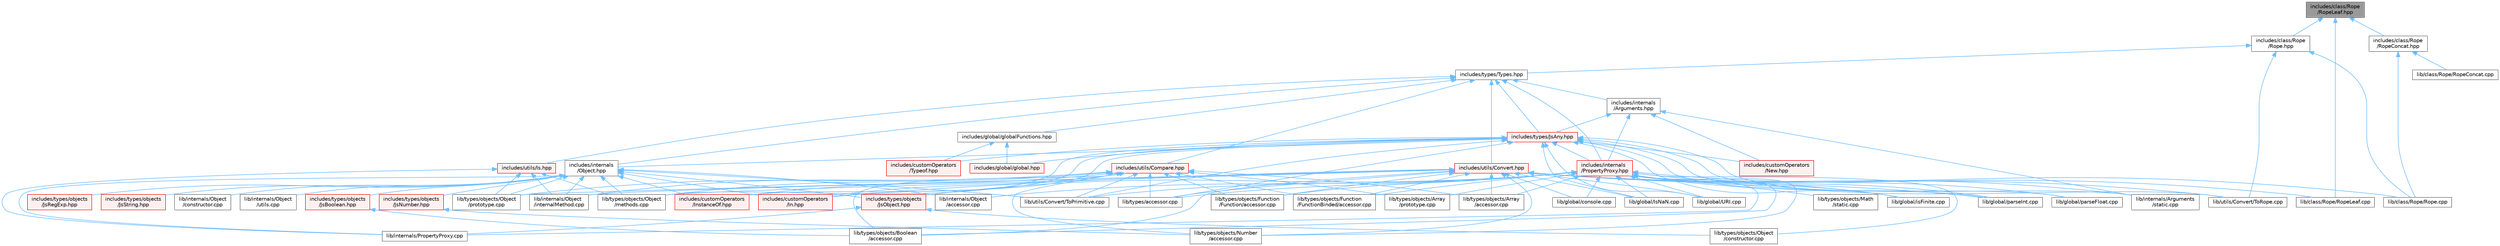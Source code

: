 digraph "includes/class/Rope/RopeLeaf.hpp"
{
 // LATEX_PDF_SIZE
  bgcolor="transparent";
  edge [fontname=Helvetica,fontsize=10,labelfontname=Helvetica,labelfontsize=10];
  node [fontname=Helvetica,fontsize=10,shape=box,height=0.2,width=0.4];
  Node1 [id="Node000001",label="includes/class/Rope\l/RopeLeaf.hpp",height=0.2,width=0.4,color="gray40", fillcolor="grey60", style="filled", fontcolor="black",tooltip=" "];
  Node1 -> Node2 [id="edge1_Node000001_Node000002",dir="back",color="steelblue1",style="solid",tooltip=" "];
  Node2 [id="Node000002",label="includes/class/Rope\l/Rope.hpp",height=0.2,width=0.4,color="grey40", fillcolor="white", style="filled",URL="$Rope_8hpp.html",tooltip=" "];
  Node2 -> Node3 [id="edge2_Node000002_Node000003",dir="back",color="steelblue1",style="solid",tooltip=" "];
  Node3 [id="Node000003",label="includes/types/Types.hpp",height=0.2,width=0.4,color="grey40", fillcolor="white", style="filled",URL="$Types_8hpp.html",tooltip=" "];
  Node3 -> Node4 [id="edge3_Node000003_Node000004",dir="back",color="steelblue1",style="solid",tooltip=" "];
  Node4 [id="Node000004",label="includes/global/globalFunctions.hpp",height=0.2,width=0.4,color="grey40", fillcolor="white", style="filled",URL="$globalFunctions_8hpp.html",tooltip=" "];
  Node4 -> Node5 [id="edge4_Node000004_Node000005",dir="back",color="steelblue1",style="solid",tooltip=" "];
  Node5 [id="Node000005",label="includes/customOperators\l/Typeof.hpp",height=0.2,width=0.4,color="red", fillcolor="#FFF0F0", style="filled",URL="$Typeof_8hpp.html",tooltip=" "];
  Node4 -> Node7 [id="edge5_Node000004_Node000007",dir="back",color="steelblue1",style="solid",tooltip=" "];
  Node7 [id="Node000007",label="includes/global/global.hpp",height=0.2,width=0.4,color="red", fillcolor="#FFF0F0", style="filled",URL="$global_8hpp.html",tooltip=" "];
  Node3 -> Node10 [id="edge6_Node000003_Node000010",dir="back",color="steelblue1",style="solid",tooltip=" "];
  Node10 [id="Node000010",label="includes/internals\l/Arguments.hpp",height=0.2,width=0.4,color="grey40", fillcolor="white", style="filled",URL="$Arguments_8hpp.html",tooltip=" "];
  Node10 -> Node11 [id="edge7_Node000010_Node000011",dir="back",color="steelblue1",style="solid",tooltip=" "];
  Node11 [id="Node000011",label="includes/customOperators\l/New.hpp",height=0.2,width=0.4,color="red", fillcolor="#FFF0F0", style="filled",URL="$New_8hpp.html",tooltip=" "];
  Node10 -> Node12 [id="edge8_Node000010_Node000012",dir="back",color="steelblue1",style="solid",tooltip=" "];
  Node12 [id="Node000012",label="includes/internals\l/PropertyProxy.hpp",height=0.2,width=0.4,color="red", fillcolor="#FFF0F0", style="filled",URL="$PropertyProxy_8hpp.html",tooltip=" "];
  Node12 -> Node13 [id="edge9_Node000012_Node000013",dir="back",color="steelblue1",style="solid",tooltip=" "];
  Node13 [id="Node000013",label="includes/types/objects\l/JsObject.hpp",height=0.2,width=0.4,color="red", fillcolor="#FFF0F0", style="filled",URL="$JsObject_8hpp.html",tooltip=" "];
  Node13 -> Node45 [id="edge10_Node000013_Node000045",dir="back",color="steelblue1",style="solid",tooltip=" "];
  Node45 [id="Node000045",label="lib/internals/PropertyProxy.cpp",height=0.2,width=0.4,color="grey40", fillcolor="white", style="filled",URL="$PropertyProxy_8cpp.html",tooltip=" "];
  Node13 -> Node31 [id="edge11_Node000013_Node000031",dir="back",color="steelblue1",style="solid",tooltip=" "];
  Node31 [id="Node000031",label="lib/types/objects/Object\l/constructor.cpp",height=0.2,width=0.4,color="grey40", fillcolor="white", style="filled",URL="$types_2objects_2Object_2constructor_8cpp.html",tooltip=" "];
  Node12 -> Node53 [id="edge12_Node000012_Node000053",dir="back",color="steelblue1",style="solid",tooltip=" "];
  Node53 [id="Node000053",label="lib/global/IsNaN.cpp",height=0.2,width=0.4,color="grey40", fillcolor="white", style="filled",URL="$IsNaN_8cpp.html",tooltip=" "];
  Node12 -> Node54 [id="edge13_Node000012_Node000054",dir="back",color="steelblue1",style="solid",tooltip=" "];
  Node54 [id="Node000054",label="lib/global/URI.cpp",height=0.2,width=0.4,color="grey40", fillcolor="white", style="filled",URL="$URI_8cpp.html",tooltip=" "];
  Node12 -> Node55 [id="edge14_Node000012_Node000055",dir="back",color="steelblue1",style="solid",tooltip=" "];
  Node55 [id="Node000055",label="lib/global/console.cpp",height=0.2,width=0.4,color="grey40", fillcolor="white", style="filled",URL="$console_8cpp.html",tooltip=" "];
  Node12 -> Node56 [id="edge15_Node000012_Node000056",dir="back",color="steelblue1",style="solid",tooltip=" "];
  Node56 [id="Node000056",label="lib/global/isFinite.cpp",height=0.2,width=0.4,color="grey40", fillcolor="white", style="filled",URL="$isFinite_8cpp.html",tooltip=" "];
  Node12 -> Node57 [id="edge16_Node000012_Node000057",dir="back",color="steelblue1",style="solid",tooltip=" "];
  Node57 [id="Node000057",label="lib/global/parseFloat.cpp",height=0.2,width=0.4,color="grey40", fillcolor="white", style="filled",URL="$parseFloat_8cpp.html",tooltip=" "];
  Node12 -> Node58 [id="edge17_Node000012_Node000058",dir="back",color="steelblue1",style="solid",tooltip=" "];
  Node58 [id="Node000058",label="lib/global/parseInt.cpp",height=0.2,width=0.4,color="grey40", fillcolor="white", style="filled",URL="$parseInt_8cpp.html",tooltip=" "];
  Node12 -> Node59 [id="edge18_Node000012_Node000059",dir="back",color="steelblue1",style="solid",tooltip=" "];
  Node59 [id="Node000059",label="lib/internals/Object\l/accessor.cpp",height=0.2,width=0.4,color="grey40", fillcolor="white", style="filled",URL="$internals_2Object_2accessor_8cpp.html",tooltip=" "];
  Node12 -> Node45 [id="edge19_Node000012_Node000045",dir="back",color="steelblue1",style="solid",tooltip=" "];
  Node12 -> Node22 [id="edge20_Node000012_Node000022",dir="back",color="steelblue1",style="solid",tooltip=" "];
  Node22 [id="Node000022",label="lib/types/accessor.cpp",height=0.2,width=0.4,color="grey40", fillcolor="white", style="filled",URL="$types_2accessor_8cpp.html",tooltip=" "];
  Node12 -> Node40 [id="edge21_Node000012_Node000040",dir="back",color="steelblue1",style="solid",tooltip=" "];
  Node40 [id="Node000040",label="lib/types/objects/Array\l/accessor.cpp",height=0.2,width=0.4,color="grey40", fillcolor="white", style="filled",URL="$types_2objects_2Array_2accessor_8cpp.html",tooltip=" "];
  Node12 -> Node43 [id="edge22_Node000012_Node000043",dir="back",color="steelblue1",style="solid",tooltip=" "];
  Node43 [id="Node000043",label="lib/types/objects/Array\l/prototype.cpp",height=0.2,width=0.4,color="grey40", fillcolor="white", style="filled",URL="$Array_2prototype_8cpp.html",tooltip=" "];
  Node12 -> Node60 [id="edge23_Node000012_Node000060",dir="back",color="steelblue1",style="solid",tooltip=" "];
  Node60 [id="Node000060",label="lib/types/objects/Boolean\l/accessor.cpp",height=0.2,width=0.4,color="grey40", fillcolor="white", style="filled",URL="$types_2objects_2Boolean_2accessor_8cpp.html",tooltip=" "];
  Node12 -> Node26 [id="edge24_Node000012_Node000026",dir="back",color="steelblue1",style="solid",tooltip=" "];
  Node26 [id="Node000026",label="lib/types/objects/Function\l/Function/accessor.cpp",height=0.2,width=0.4,color="grey40", fillcolor="white", style="filled",URL="$types_2objects_2Function_2Function_2accessor_8cpp.html",tooltip=" "];
  Node12 -> Node18 [id="edge25_Node000012_Node000018",dir="back",color="steelblue1",style="solid",tooltip=" "];
  Node18 [id="Node000018",label="lib/types/objects/Function\l/FunctionBinded/accessor.cpp",height=0.2,width=0.4,color="grey40", fillcolor="white", style="filled",URL="$types_2objects_2Function_2FunctionBinded_2accessor_8cpp.html",tooltip=" "];
  Node12 -> Node61 [id="edge26_Node000012_Node000061",dir="back",color="steelblue1",style="solid",tooltip=" "];
  Node61 [id="Node000061",label="lib/types/objects/Math\l/static.cpp",height=0.2,width=0.4,color="grey40", fillcolor="white", style="filled",URL="$types_2objects_2Math_2static_8cpp.html",tooltip=" "];
  Node12 -> Node62 [id="edge27_Node000012_Node000062",dir="back",color="steelblue1",style="solid",tooltip=" "];
  Node62 [id="Node000062",label="lib/types/objects/Number\l/accessor.cpp",height=0.2,width=0.4,color="grey40", fillcolor="white", style="filled",URL="$types_2objects_2Number_2accessor_8cpp.html",tooltip=" "];
  Node12 -> Node31 [id="edge28_Node000012_Node000031",dir="back",color="steelblue1",style="solid",tooltip=" "];
  Node12 -> Node66 [id="edge29_Node000012_Node000066",dir="back",color="steelblue1",style="solid",tooltip=" "];
  Node66 [id="Node000066",label="lib/utils/Convert/ToPrimitive.cpp",height=0.2,width=0.4,color="grey40", fillcolor="white", style="filled",URL="$ToPrimitive_8cpp.html",tooltip=" "];
  Node10 -> Node67 [id="edge30_Node000010_Node000067",dir="back",color="steelblue1",style="solid",tooltip=" "];
  Node67 [id="Node000067",label="includes/types/JsAny.hpp",height=0.2,width=0.4,color="red", fillcolor="#FFF0F0", style="filled",URL="$JsAny_8hpp.html",tooltip=" "];
  Node67 -> Node71 [id="edge31_Node000067_Node000071",dir="back",color="steelblue1",style="solid",tooltip=" "];
  Node71 [id="Node000071",label="includes/customOperators\l/In.hpp",height=0.2,width=0.4,color="red", fillcolor="#FFF0F0", style="filled",URL="$In_8hpp.html",tooltip=" "];
  Node67 -> Node72 [id="edge32_Node000067_Node000072",dir="back",color="steelblue1",style="solid",tooltip=" "];
  Node72 [id="Node000072",label="includes/customOperators\l/InstanceOf.hpp",height=0.2,width=0.4,color="red", fillcolor="#FFF0F0", style="filled",URL="$InstanceOf_8hpp.html",tooltip=" "];
  Node67 -> Node11 [id="edge33_Node000067_Node000011",dir="back",color="steelblue1",style="solid",tooltip=" "];
  Node67 -> Node5 [id="edge34_Node000067_Node000005",dir="back",color="steelblue1",style="solid",tooltip=" "];
  Node67 -> Node7 [id="edge35_Node000067_Node000007",dir="back",color="steelblue1",style="solid",tooltip=" "];
  Node67 -> Node124 [id="edge36_Node000067_Node000124",dir="back",color="steelblue1",style="solid",tooltip=" "];
  Node124 [id="Node000124",label="includes/internals\l/Object.hpp",height=0.2,width=0.4,color="grey40", fillcolor="white", style="filled",URL="$Object_8hpp.html",tooltip=" "];
  Node124 -> Node71 [id="edge37_Node000124_Node000071",dir="back",color="steelblue1",style="solid",tooltip=" "];
  Node124 -> Node72 [id="edge38_Node000124_Node000072",dir="back",color="steelblue1",style="solid",tooltip=" "];
  Node124 -> Node125 [id="edge39_Node000124_Node000125",dir="back",color="steelblue1",style="solid",tooltip=" "];
  Node125 [id="Node000125",label="includes/types/objects\l/JsBoolean.hpp",height=0.2,width=0.4,color="red", fillcolor="#FFF0F0", style="filled",URL="$JsBoolean_8hpp.html",tooltip=" "];
  Node125 -> Node60 [id="edge40_Node000125_Node000060",dir="back",color="steelblue1",style="solid",tooltip=" "];
  Node124 -> Node126 [id="edge41_Node000124_Node000126",dir="back",color="steelblue1",style="solid",tooltip=" "];
  Node126 [id="Node000126",label="includes/types/objects\l/JsNumber.hpp",height=0.2,width=0.4,color="red", fillcolor="#FFF0F0", style="filled",URL="$JsNumber_8hpp.html",tooltip=" "];
  Node126 -> Node62 [id="edge42_Node000126_Node000062",dir="back",color="steelblue1",style="solid",tooltip=" "];
  Node124 -> Node13 [id="edge43_Node000124_Node000013",dir="back",color="steelblue1",style="solid",tooltip=" "];
  Node124 -> Node80 [id="edge44_Node000124_Node000080",dir="back",color="steelblue1",style="solid",tooltip=" "];
  Node80 [id="Node000080",label="includes/types/objects\l/JsRegExp.hpp",height=0.2,width=0.4,color="red", fillcolor="#FFF0F0", style="filled",URL="$JsRegExp_8hpp.html",tooltip=" "];
  Node124 -> Node81 [id="edge45_Node000124_Node000081",dir="back",color="steelblue1",style="solid",tooltip=" "];
  Node81 [id="Node000081",label="includes/types/objects\l/JsString.hpp",height=0.2,width=0.4,color="red", fillcolor="#FFF0F0", style="filled",URL="$JsString_8hpp.html",tooltip=" "];
  Node124 -> Node59 [id="edge46_Node000124_Node000059",dir="back",color="steelblue1",style="solid",tooltip=" "];
  Node124 -> Node123 [id="edge47_Node000124_Node000123",dir="back",color="steelblue1",style="solid",tooltip=" "];
  Node123 [id="Node000123",label="lib/internals/Object\l/constructor.cpp",height=0.2,width=0.4,color="grey40", fillcolor="white", style="filled",URL="$internals_2Object_2constructor_8cpp.html",tooltip=" "];
  Node124 -> Node84 [id="edge48_Node000124_Node000084",dir="back",color="steelblue1",style="solid",tooltip=" "];
  Node84 [id="Node000084",label="lib/internals/Object\l/internalMethod.cpp",height=0.2,width=0.4,color="grey40", fillcolor="white", style="filled",URL="$internals_2Object_2internalMethod_8cpp.html",tooltip=" "];
  Node124 -> Node127 [id="edge49_Node000124_Node000127",dir="back",color="steelblue1",style="solid",tooltip=" "];
  Node127 [id="Node000127",label="lib/internals/Object\l/utils.cpp",height=0.2,width=0.4,color="grey40", fillcolor="white", style="filled",URL="$utils_8cpp.html",tooltip=" "];
  Node124 -> Node45 [id="edge50_Node000124_Node000045",dir="back",color="steelblue1",style="solid",tooltip=" "];
  Node124 -> Node32 [id="edge51_Node000124_Node000032",dir="back",color="steelblue1",style="solid",tooltip=" "];
  Node32 [id="Node000032",label="lib/types/objects/Object\l/methods.cpp",height=0.2,width=0.4,color="grey40", fillcolor="white", style="filled",URL="$Object_2methods_8cpp.html",tooltip=" "];
  Node124 -> Node33 [id="edge52_Node000124_Node000033",dir="back",color="steelblue1",style="solid",tooltip=" "];
  Node33 [id="Node000033",label="lib/types/objects/Object\l/prototype.cpp",height=0.2,width=0.4,color="grey40", fillcolor="white", style="filled",URL="$Object_2prototype_8cpp.html",tooltip=" "];
  Node124 -> Node66 [id="edge53_Node000124_Node000066",dir="back",color="steelblue1",style="solid",tooltip=" "];
  Node67 -> Node12 [id="edge54_Node000067_Node000012",dir="back",color="steelblue1",style="solid",tooltip=" "];
  Node67 -> Node53 [id="edge55_Node000067_Node000053",dir="back",color="steelblue1",style="solid",tooltip=" "];
  Node67 -> Node54 [id="edge56_Node000067_Node000054",dir="back",color="steelblue1",style="solid",tooltip=" "];
  Node67 -> Node56 [id="edge57_Node000067_Node000056",dir="back",color="steelblue1",style="solid",tooltip=" "];
  Node67 -> Node57 [id="edge58_Node000067_Node000057",dir="back",color="steelblue1",style="solid",tooltip=" "];
  Node67 -> Node58 [id="edge59_Node000067_Node000058",dir="back",color="steelblue1",style="solid",tooltip=" "];
  Node67 -> Node21 [id="edge60_Node000067_Node000021",dir="back",color="steelblue1",style="solid",tooltip=" "];
  Node21 [id="Node000021",label="lib/internals/Arguments\l/static.cpp",height=0.2,width=0.4,color="grey40", fillcolor="white", style="filled",URL="$internals_2Arguments_2static_8cpp.html",tooltip=" "];
  Node67 -> Node22 [id="edge61_Node000067_Node000022",dir="back",color="steelblue1",style="solid",tooltip=" "];
  Node67 -> Node32 [id="edge62_Node000067_Node000032",dir="back",color="steelblue1",style="solid",tooltip=" "];
  Node67 -> Node66 [id="edge63_Node000067_Node000066",dir="back",color="steelblue1",style="solid",tooltip=" "];
  Node67 -> Node118 [id="edge64_Node000067_Node000118",dir="back",color="steelblue1",style="solid",tooltip=" "];
  Node118 [id="Node000118",label="lib/utils/Convert/ToRope.cpp",height=0.2,width=0.4,color="grey40", fillcolor="white", style="filled",URL="$ToRope_8cpp.html",tooltip=" "];
  Node10 -> Node21 [id="edge65_Node000010_Node000021",dir="back",color="steelblue1",style="solid",tooltip=" "];
  Node3 -> Node124 [id="edge66_Node000003_Node000124",dir="back",color="steelblue1",style="solid",tooltip=" "];
  Node3 -> Node12 [id="edge67_Node000003_Node000012",dir="back",color="steelblue1",style="solid",tooltip=" "];
  Node3 -> Node67 [id="edge68_Node000003_Node000067",dir="back",color="steelblue1",style="solid",tooltip=" "];
  Node3 -> Node83 [id="edge69_Node000003_Node000083",dir="back",color="steelblue1",style="solid",tooltip=" "];
  Node83 [id="Node000083",label="includes/utils/Compare.hpp",height=0.2,width=0.4,color="red", fillcolor="#FFF0F0", style="filled",URL="$Compare_8hpp.html",tooltip=" "];
  Node83 -> Node71 [id="edge70_Node000083_Node000071",dir="back",color="steelblue1",style="solid",tooltip=" "];
  Node83 -> Node72 [id="edge71_Node000083_Node000072",dir="back",color="steelblue1",style="solid",tooltip=" "];
  Node83 -> Node84 [id="edge72_Node000083_Node000084",dir="back",color="steelblue1",style="solid",tooltip=" "];
  Node83 -> Node22 [id="edge73_Node000083_Node000022",dir="back",color="steelblue1",style="solid",tooltip=" "];
  Node83 -> Node40 [id="edge74_Node000083_Node000040",dir="back",color="steelblue1",style="solid",tooltip=" "];
  Node83 -> Node43 [id="edge75_Node000083_Node000043",dir="back",color="steelblue1",style="solid",tooltip=" "];
  Node83 -> Node60 [id="edge76_Node000083_Node000060",dir="back",color="steelblue1",style="solid",tooltip=" "];
  Node83 -> Node26 [id="edge77_Node000083_Node000026",dir="back",color="steelblue1",style="solid",tooltip=" "];
  Node83 -> Node18 [id="edge78_Node000083_Node000018",dir="back",color="steelblue1",style="solid",tooltip=" "];
  Node83 -> Node62 [id="edge79_Node000083_Node000062",dir="back",color="steelblue1",style="solid",tooltip=" "];
  Node83 -> Node32 [id="edge80_Node000083_Node000032",dir="back",color="steelblue1",style="solid",tooltip=" "];
  Node83 -> Node33 [id="edge81_Node000083_Node000033",dir="back",color="steelblue1",style="solid",tooltip=" "];
  Node83 -> Node66 [id="edge82_Node000083_Node000066",dir="back",color="steelblue1",style="solid",tooltip=" "];
  Node3 -> Node85 [id="edge83_Node000003_Node000085",dir="back",color="steelblue1",style="solid",tooltip=" "];
  Node85 [id="Node000085",label="includes/utils/Convert.hpp",height=0.2,width=0.4,color="red", fillcolor="#FFF0F0", style="filled",URL="$Convert_8hpp.html",tooltip=" "];
  Node85 -> Node71 [id="edge84_Node000085_Node000071",dir="back",color="steelblue1",style="solid",tooltip=" "];
  Node85 -> Node87 [id="edge85_Node000085_Node000087",dir="back",color="steelblue1",style="solid",tooltip=" "];
  Node87 [id="Node000087",label="lib/class/Rope/Rope.cpp",height=0.2,width=0.4,color="grey40", fillcolor="white", style="filled",URL="$Rope_8cpp.html",tooltip=" "];
  Node85 -> Node88 [id="edge86_Node000085_Node000088",dir="back",color="steelblue1",style="solid",tooltip=" "];
  Node88 [id="Node000088",label="lib/class/Rope/RopeLeaf.cpp",height=0.2,width=0.4,color="grey40", fillcolor="white", style="filled",URL="$RopeLeaf_8cpp.html",tooltip=" "];
  Node85 -> Node53 [id="edge87_Node000085_Node000053",dir="back",color="steelblue1",style="solid",tooltip=" "];
  Node85 -> Node54 [id="edge88_Node000085_Node000054",dir="back",color="steelblue1",style="solid",tooltip=" "];
  Node85 -> Node55 [id="edge89_Node000085_Node000055",dir="back",color="steelblue1",style="solid",tooltip=" "];
  Node85 -> Node56 [id="edge90_Node000085_Node000056",dir="back",color="steelblue1",style="solid",tooltip=" "];
  Node85 -> Node58 [id="edge91_Node000085_Node000058",dir="back",color="steelblue1",style="solid",tooltip=" "];
  Node85 -> Node21 [id="edge92_Node000085_Node000021",dir="back",color="steelblue1",style="solid",tooltip=" "];
  Node85 -> Node84 [id="edge93_Node000085_Node000084",dir="back",color="steelblue1",style="solid",tooltip=" "];
  Node85 -> Node22 [id="edge94_Node000085_Node000022",dir="back",color="steelblue1",style="solid",tooltip=" "];
  Node85 -> Node40 [id="edge95_Node000085_Node000040",dir="back",color="steelblue1",style="solid",tooltip=" "];
  Node85 -> Node60 [id="edge96_Node000085_Node000060",dir="back",color="steelblue1",style="solid",tooltip=" "];
  Node85 -> Node26 [id="edge97_Node000085_Node000026",dir="back",color="steelblue1",style="solid",tooltip=" "];
  Node85 -> Node18 [id="edge98_Node000085_Node000018",dir="back",color="steelblue1",style="solid",tooltip=" "];
  Node85 -> Node62 [id="edge99_Node000085_Node000062",dir="back",color="steelblue1",style="solid",tooltip=" "];
  Node85 -> Node32 [id="edge100_Node000085_Node000032",dir="back",color="steelblue1",style="solid",tooltip=" "];
  Node85 -> Node33 [id="edge101_Node000085_Node000033",dir="back",color="steelblue1",style="solid",tooltip=" "];
  Node85 -> Node118 [id="edge102_Node000085_Node000118",dir="back",color="steelblue1",style="solid",tooltip=" "];
  Node3 -> Node122 [id="edge103_Node000003_Node000122",dir="back",color="steelblue1",style="solid",tooltip=" "];
  Node122 [id="Node000122",label="includes/utils/Is.hpp",height=0.2,width=0.4,color="red", fillcolor="#FFF0F0", style="filled",URL="$Is_8hpp.html",tooltip=" "];
  Node122 -> Node84 [id="edge104_Node000122_Node000084",dir="back",color="steelblue1",style="solid",tooltip=" "];
  Node122 -> Node45 [id="edge105_Node000122_Node000045",dir="back",color="steelblue1",style="solid",tooltip=" "];
  Node122 -> Node32 [id="edge106_Node000122_Node000032",dir="back",color="steelblue1",style="solid",tooltip=" "];
  Node122 -> Node33 [id="edge107_Node000122_Node000033",dir="back",color="steelblue1",style="solid",tooltip=" "];
  Node2 -> Node87 [id="edge108_Node000002_Node000087",dir="back",color="steelblue1",style="solid",tooltip=" "];
  Node2 -> Node118 [id="edge109_Node000002_Node000118",dir="back",color="steelblue1",style="solid",tooltip=" "];
  Node1 -> Node130 [id="edge110_Node000001_Node000130",dir="back",color="steelblue1",style="solid",tooltip=" "];
  Node130 [id="Node000130",label="includes/class/Rope\l/RopeConcat.hpp",height=0.2,width=0.4,color="grey40", fillcolor="white", style="filled",URL="$RopeConcat_8hpp.html",tooltip=" "];
  Node130 -> Node87 [id="edge111_Node000130_Node000087",dir="back",color="steelblue1",style="solid",tooltip=" "];
  Node130 -> Node131 [id="edge112_Node000130_Node000131",dir="back",color="steelblue1",style="solid",tooltip=" "];
  Node131 [id="Node000131",label="lib/class/Rope/RopeConcat.cpp",height=0.2,width=0.4,color="grey40", fillcolor="white", style="filled",URL="$RopeConcat_8cpp.html",tooltip=" "];
  Node1 -> Node88 [id="edge113_Node000001_Node000088",dir="back",color="steelblue1",style="solid",tooltip=" "];
}
